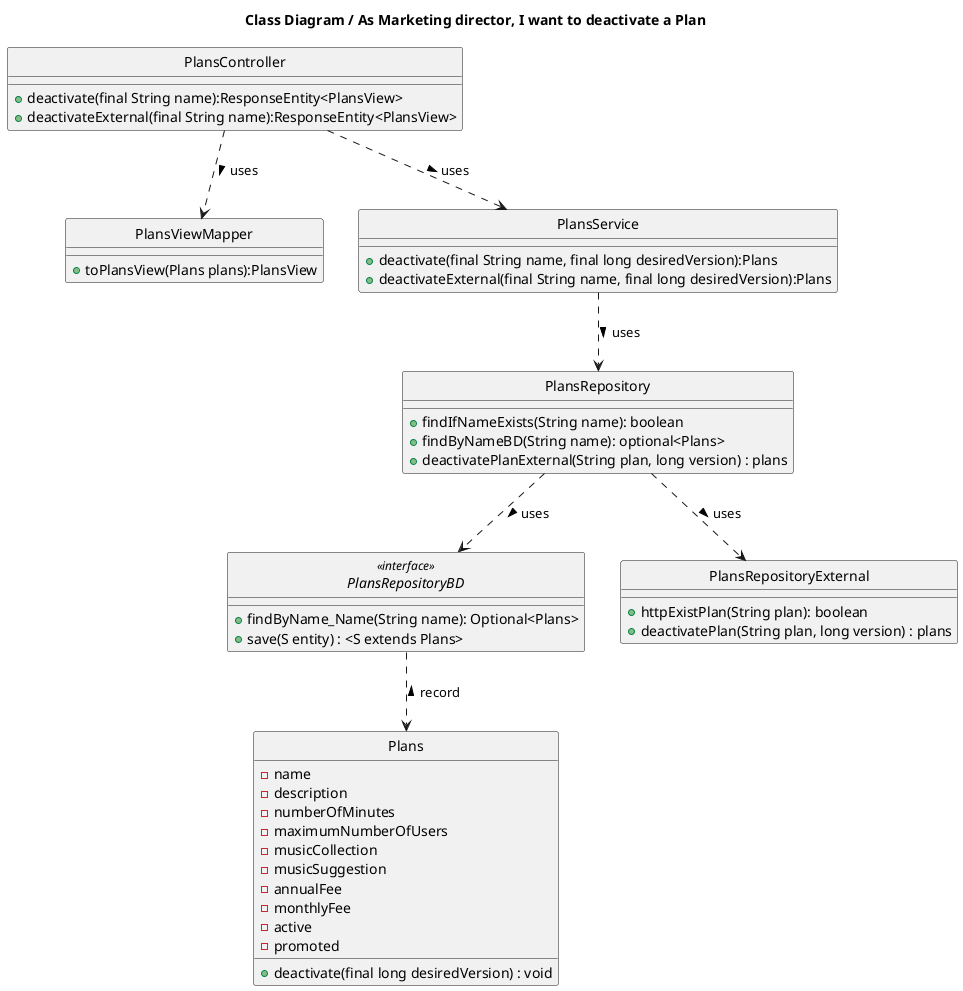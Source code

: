 @startuml
'https://plantuml.com/class-diagram
hide circle
class PlansRepositoryBD <<interface>>

title Class Diagram / As Marketing director, I want to deactivate a Plan



class Plans{
    -name
    - description
    - numberOfMinutes
    -maximumNumberOfUsers
    -musicCollection
     -musicSuggestion
     -annualFee
     -monthlyFee
     -active
     -promoted
     +deactivate(final long desiredVersion) : void
}
class PlansViewMapper{
    +toPlansView(Plans plans):PlansView
}
class PlansController{
     +deactivate(final String name):ResponseEntity<PlansView>
     +deactivateExternal(final String name):ResponseEntity<PlansView>
    }
class PlansService{
 +deactivate(final String name, final long desiredVersion):Plans
 +deactivateExternal(final String name, final long desiredVersion):Plans

}

class PlansRepository{
    +findIfNameExists(String name): boolean
    +findByNameBD(String name): optional<Plans>
    +deactivatePlanExternal(String plan, long version) : plans
}

interface PlansRepositoryBD
{
+findByName_Name(String name): Optional<Plans>
+save(S entity) : <S extends Plans>
}

class PlansRepositoryExternal{
    +httpExistPlan(String plan): boolean
    +deactivatePlan(String plan, long version) : plans
}


PlansController ..> PlansService: uses >
PlansService ..> PlansRepository: uses >
PlansRepository ..> PlansRepositoryBD: uses >
PlansRepository ..> PlansRepositoryExternal: uses >
PlansRepositoryBD ..> Plans: < record
PlansController ..>PlansViewMapper: uses >
@enduml
